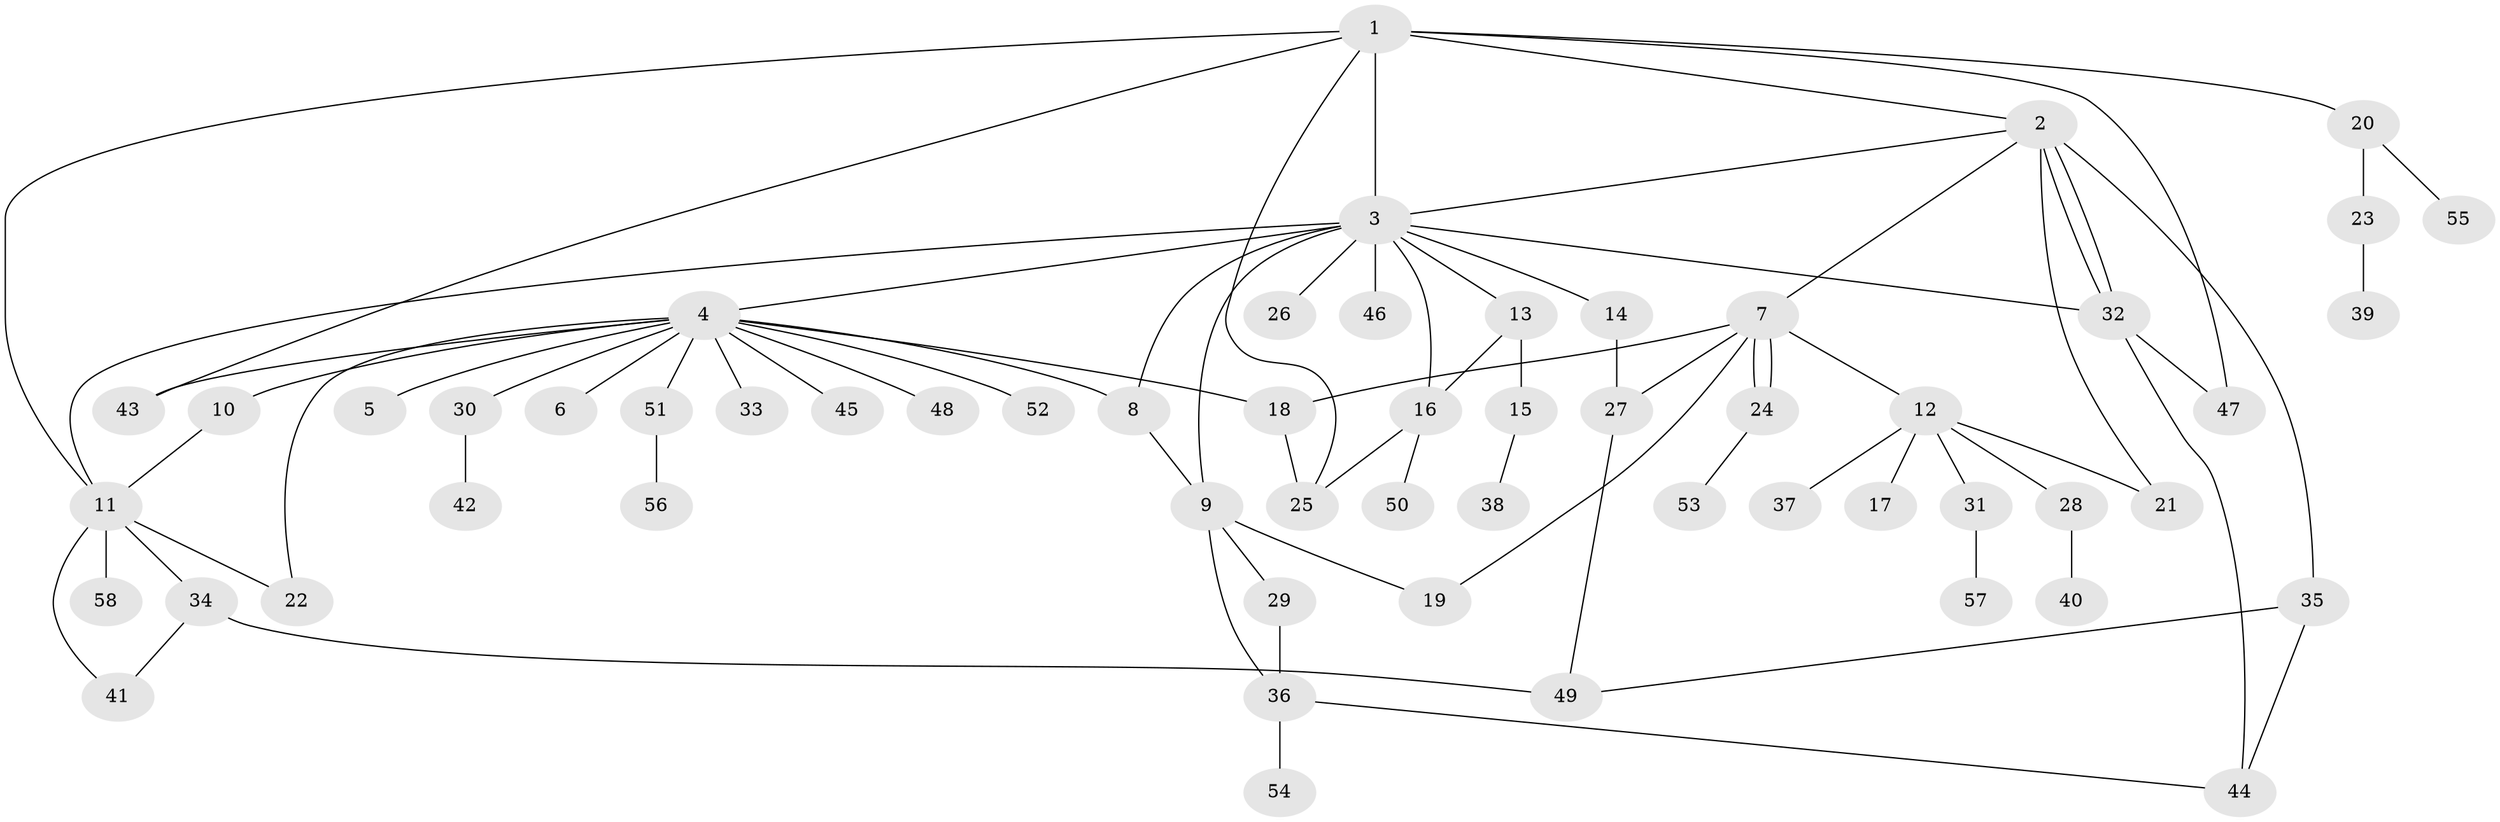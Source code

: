 // Generated by graph-tools (version 1.1) at 2025/26/03/09/25 03:26:05]
// undirected, 58 vertices, 81 edges
graph export_dot {
graph [start="1"]
  node [color=gray90,style=filled];
  1;
  2;
  3;
  4;
  5;
  6;
  7;
  8;
  9;
  10;
  11;
  12;
  13;
  14;
  15;
  16;
  17;
  18;
  19;
  20;
  21;
  22;
  23;
  24;
  25;
  26;
  27;
  28;
  29;
  30;
  31;
  32;
  33;
  34;
  35;
  36;
  37;
  38;
  39;
  40;
  41;
  42;
  43;
  44;
  45;
  46;
  47;
  48;
  49;
  50;
  51;
  52;
  53;
  54;
  55;
  56;
  57;
  58;
  1 -- 2;
  1 -- 3;
  1 -- 11;
  1 -- 20;
  1 -- 25;
  1 -- 43;
  1 -- 47;
  2 -- 3;
  2 -- 7;
  2 -- 21;
  2 -- 32;
  2 -- 32;
  2 -- 35;
  3 -- 4;
  3 -- 8;
  3 -- 9;
  3 -- 11;
  3 -- 13;
  3 -- 14;
  3 -- 16;
  3 -- 26;
  3 -- 32;
  3 -- 46;
  4 -- 5;
  4 -- 6;
  4 -- 8;
  4 -- 10;
  4 -- 18;
  4 -- 22;
  4 -- 30;
  4 -- 33;
  4 -- 43;
  4 -- 45;
  4 -- 48;
  4 -- 51;
  4 -- 52;
  7 -- 12;
  7 -- 18;
  7 -- 19;
  7 -- 24;
  7 -- 24;
  7 -- 27;
  8 -- 9;
  9 -- 19;
  9 -- 29;
  9 -- 36;
  10 -- 11;
  11 -- 22;
  11 -- 34;
  11 -- 41;
  11 -- 58;
  12 -- 17;
  12 -- 21;
  12 -- 28;
  12 -- 31;
  12 -- 37;
  13 -- 15;
  13 -- 16;
  14 -- 27;
  15 -- 38;
  16 -- 25;
  16 -- 50;
  18 -- 25;
  20 -- 23;
  20 -- 55;
  23 -- 39;
  24 -- 53;
  27 -- 49;
  28 -- 40;
  29 -- 36;
  30 -- 42;
  31 -- 57;
  32 -- 44;
  32 -- 47;
  34 -- 41;
  34 -- 49;
  35 -- 44;
  35 -- 49;
  36 -- 44;
  36 -- 54;
  51 -- 56;
}
